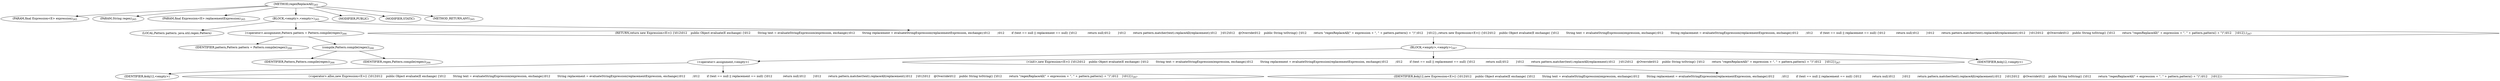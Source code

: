 digraph "regexReplaceAll" {  
"199" [label = <(METHOD,regexReplaceAll)<SUB>265</SUB>> ]
"200" [label = <(PARAM,final Expression&lt;E&gt; expression)<SUB>265</SUB>> ]
"201" [label = <(PARAM,String regex)<SUB>265</SUB>> ]
"202" [label = <(PARAM,final Expression&lt;E&gt; replacementExpression)<SUB>265</SUB>> ]
"203" [label = <(BLOCK,&lt;empty&gt;,&lt;empty&gt;)<SUB>265</SUB>> ]
"204" [label = <(LOCAL,Pattern pattern: java.util.regex.Pattern)> ]
"205" [label = <(&lt;operator&gt;.assignment,Pattern pattern = Pattern.compile(regex))<SUB>266</SUB>> ]
"206" [label = <(IDENTIFIER,pattern,Pattern pattern = Pattern.compile(regex))<SUB>266</SUB>> ]
"207" [label = <(compile,Pattern.compile(regex))<SUB>266</SUB>> ]
"208" [label = <(IDENTIFIER,Pattern,Pattern.compile(regex))<SUB>266</SUB>> ]
"209" [label = <(IDENTIFIER,regex,Pattern.compile(regex))<SUB>266</SUB>> ]
"210" [label = <(RETURN,return new Expression&lt;E&gt;() {\012\012    public Object evaluate(E exchange) {\012        String text = evaluateStringExpression(expression, exchange);\012        String replacement = evaluateStringExpression(replacementExpression, exchange);\012        ;\012        if (text == null || replacement == null) {\012            return null;\012        }\012        return pattern.matcher(text).replaceAll(replacement);\012    }\012\012    @Override\012    public String toString() {\012        return &quot;regexReplaceAll(&quot; + expression + &quot;, &quot; + pattern.pattern() + &quot;)&quot;;\012    }\012};,return new Expression&lt;E&gt;() {\012\012    public Object evaluate(E exchange) {\012        String text = evaluateStringExpression(expression, exchange);\012        String replacement = evaluateStringExpression(replacementExpression, exchange);\012        ;\012        if (text == null || replacement == null) {\012            return null;\012        }\012        return pattern.matcher(text).replaceAll(replacement);\012    }\012\012    @Override\012    public String toString() {\012        return &quot;regexReplaceAll(&quot; + expression + &quot;, &quot; + pattern.pattern() + &quot;)&quot;;\012    }\012};)<SUB>267</SUB>> ]
"211" [label = <(BLOCK,&lt;empty&gt;,&lt;empty&gt;)<SUB>267</SUB>> ]
"212" [label = <(&lt;operator&gt;.assignment,&lt;empty&gt;)> ]
"213" [label = <(IDENTIFIER,$obj12,&lt;empty&gt;)> ]
"214" [label = <(&lt;operator&gt;.alloc,new Expression&lt;E&gt;() {\012\012    public Object evaluate(E exchange) {\012        String text = evaluateStringExpression(expression, exchange);\012        String replacement = evaluateStringExpression(replacementExpression, exchange);\012        ;\012        if (text == null || replacement == null) {\012            return null;\012        }\012        return pattern.matcher(text).replaceAll(replacement);\012    }\012\012    @Override\012    public String toString() {\012        return &quot;regexReplaceAll(&quot; + expression + &quot;, &quot; + pattern.pattern() + &quot;)&quot;;\012    }\012})<SUB>267</SUB>> ]
"215" [label = <(&lt;init&gt;,new Expression&lt;E&gt;() {\012\012    public Object evaluate(E exchange) {\012        String text = evaluateStringExpression(expression, exchange);\012        String replacement = evaluateStringExpression(replacementExpression, exchange);\012        ;\012        if (text == null || replacement == null) {\012            return null;\012        }\012        return pattern.matcher(text).replaceAll(replacement);\012    }\012\012    @Override\012    public String toString() {\012        return &quot;regexReplaceAll(&quot; + expression + &quot;, &quot; + pattern.pattern() + &quot;)&quot;;\012    }\012})<SUB>267</SUB>> ]
"216" [label = <(IDENTIFIER,$obj12,new Expression&lt;E&gt;() {\012\012    public Object evaluate(E exchange) {\012        String text = evaluateStringExpression(expression, exchange);\012        String replacement = evaluateStringExpression(replacementExpression, exchange);\012        ;\012        if (text == null || replacement == null) {\012            return null;\012        }\012        return pattern.matcher(text).replaceAll(replacement);\012    }\012\012    @Override\012    public String toString() {\012        return &quot;regexReplaceAll(&quot; + expression + &quot;, &quot; + pattern.pattern() + &quot;)&quot;;\012    }\012})> ]
"217" [label = <(IDENTIFIER,$obj12,&lt;empty&gt;)> ]
"218" [label = <(MODIFIER,PUBLIC)> ]
"219" [label = <(MODIFIER,STATIC)> ]
"220" [label = <(METHOD_RETURN,ANY)<SUB>265</SUB>> ]
  "199" -> "200" 
  "199" -> "201" 
  "199" -> "202" 
  "199" -> "203" 
  "199" -> "218" 
  "199" -> "219" 
  "199" -> "220" 
  "203" -> "204" 
  "203" -> "205" 
  "203" -> "210" 
  "205" -> "206" 
  "205" -> "207" 
  "207" -> "208" 
  "207" -> "209" 
  "210" -> "211" 
  "211" -> "212" 
  "211" -> "215" 
  "211" -> "217" 
  "212" -> "213" 
  "212" -> "214" 
  "215" -> "216" 
}
